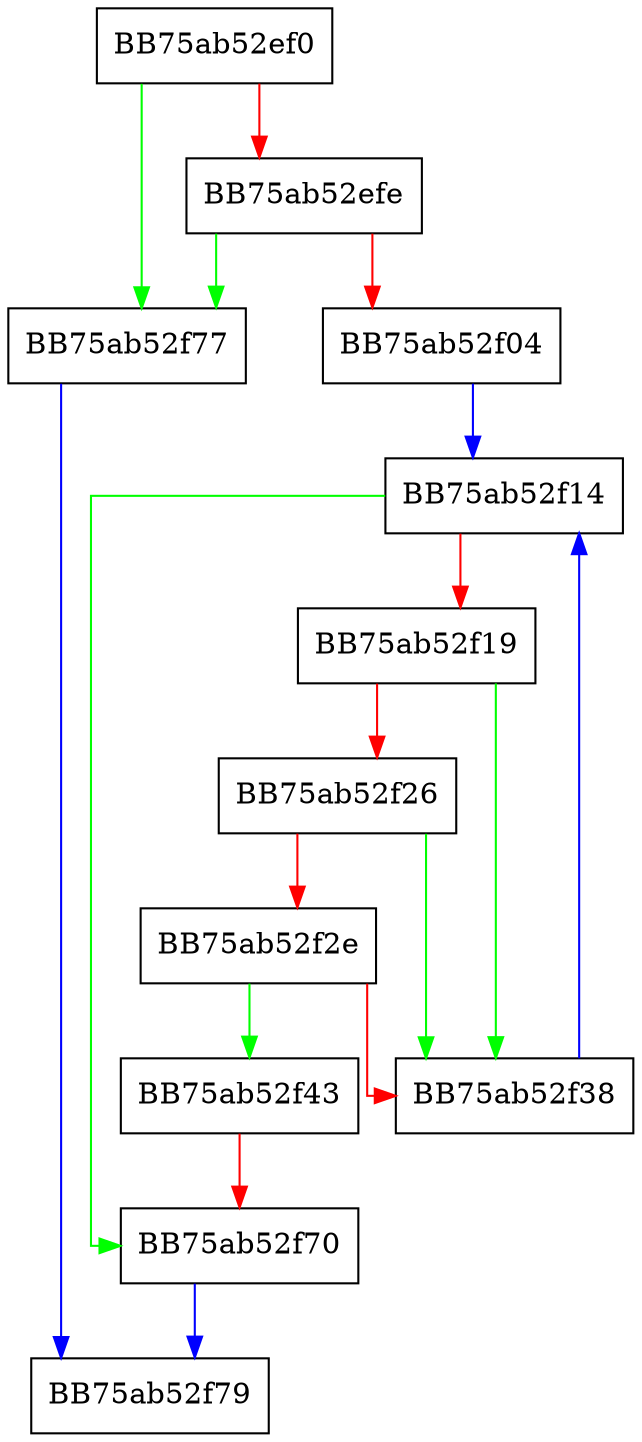 digraph propagateConstantExprRewrite {
  node [shape="box"];
  graph [splines=ortho];
  BB75ab52ef0 -> BB75ab52f77 [color="green"];
  BB75ab52ef0 -> BB75ab52efe [color="red"];
  BB75ab52efe -> BB75ab52f77 [color="green"];
  BB75ab52efe -> BB75ab52f04 [color="red"];
  BB75ab52f04 -> BB75ab52f14 [color="blue"];
  BB75ab52f14 -> BB75ab52f70 [color="green"];
  BB75ab52f14 -> BB75ab52f19 [color="red"];
  BB75ab52f19 -> BB75ab52f38 [color="green"];
  BB75ab52f19 -> BB75ab52f26 [color="red"];
  BB75ab52f26 -> BB75ab52f38 [color="green"];
  BB75ab52f26 -> BB75ab52f2e [color="red"];
  BB75ab52f2e -> BB75ab52f43 [color="green"];
  BB75ab52f2e -> BB75ab52f38 [color="red"];
  BB75ab52f38 -> BB75ab52f14 [color="blue"];
  BB75ab52f43 -> BB75ab52f70 [color="red"];
  BB75ab52f70 -> BB75ab52f79 [color="blue"];
  BB75ab52f77 -> BB75ab52f79 [color="blue"];
}